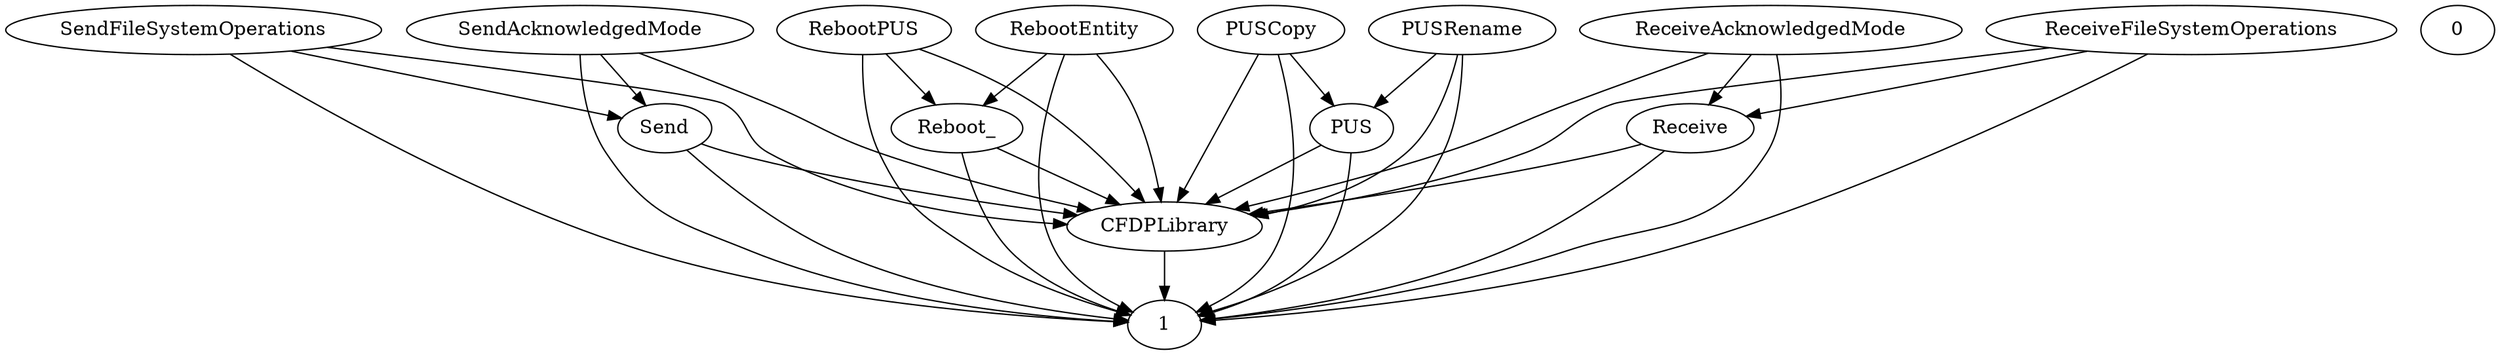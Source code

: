 digraph G {
  CFDPLibrary;
  SendFileSystemOperations;
  RebootPUS;
  PUSCopy;
  PUSRename;
  Receive;
  ReceiveAcknowledgedMode;
  ReceiveFileSystemOperations;
  RebootEntity;
  Reboot_;
  0;
  PUS;
  SendAcknowledgedMode;
  Send;
  1;
  Send -> CFDPLibrary;
  ReceiveFileSystemOperations -> Receive;
  Receive -> CFDPLibrary;
  SendAcknowledgedMode -> Send;
  RebootPUS -> Reboot_;
  ReceiveAcknowledgedMode -> Receive;
  PUS -> CFDPLibrary;
  PUSRename -> PUS;
  CFDPLibrary -> 1;
  Reboot_ -> CFDPLibrary;
  SendFileSystemOperations -> Send;
  PUSCopy -> PUS;
  RebootEntity -> Reboot_;
  SendFileSystemOperations -> CFDPLibrary;
  RebootPUS -> CFDPLibrary;
  PUSCopy -> CFDPLibrary;
  PUSRename -> CFDPLibrary;
  Receive -> 1;
  ReceiveAcknowledgedMode -> CFDPLibrary;
  ReceiveAcknowledgedMode -> 1;
  ReceiveFileSystemOperations -> CFDPLibrary;
  ReceiveFileSystemOperations -> 1;
  RebootEntity -> CFDPLibrary;
  Reboot_ -> 1;
  PUS -> 1;
  SendAcknowledgedMode -> CFDPLibrary;
  Send -> 1;
  SendFileSystemOperations -> 1;
  RebootPUS -> 1;
  PUSCopy -> 1;
  PUSRename -> 1;
  RebootEntity -> 1;
  SendAcknowledgedMode -> 1;
}
